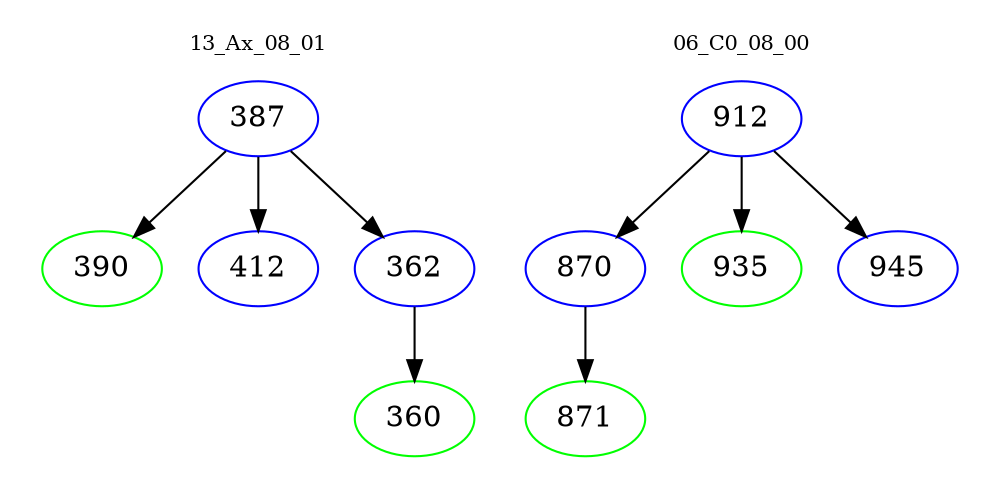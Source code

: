 digraph{
subgraph cluster_0 {
color = white
label = "13_Ax_08_01";
fontsize=10;
T0_387 [label="387", color="blue"]
T0_387 -> T0_390 [color="black"]
T0_390 [label="390", color="green"]
T0_387 -> T0_412 [color="black"]
T0_412 [label="412", color="blue"]
T0_387 -> T0_362 [color="black"]
T0_362 [label="362", color="blue"]
T0_362 -> T0_360 [color="black"]
T0_360 [label="360", color="green"]
}
subgraph cluster_1 {
color = white
label = "06_C0_08_00";
fontsize=10;
T1_912 [label="912", color="blue"]
T1_912 -> T1_870 [color="black"]
T1_870 [label="870", color="blue"]
T1_870 -> T1_871 [color="black"]
T1_871 [label="871", color="green"]
T1_912 -> T1_935 [color="black"]
T1_935 [label="935", color="green"]
T1_912 -> T1_945 [color="black"]
T1_945 [label="945", color="blue"]
}
}
